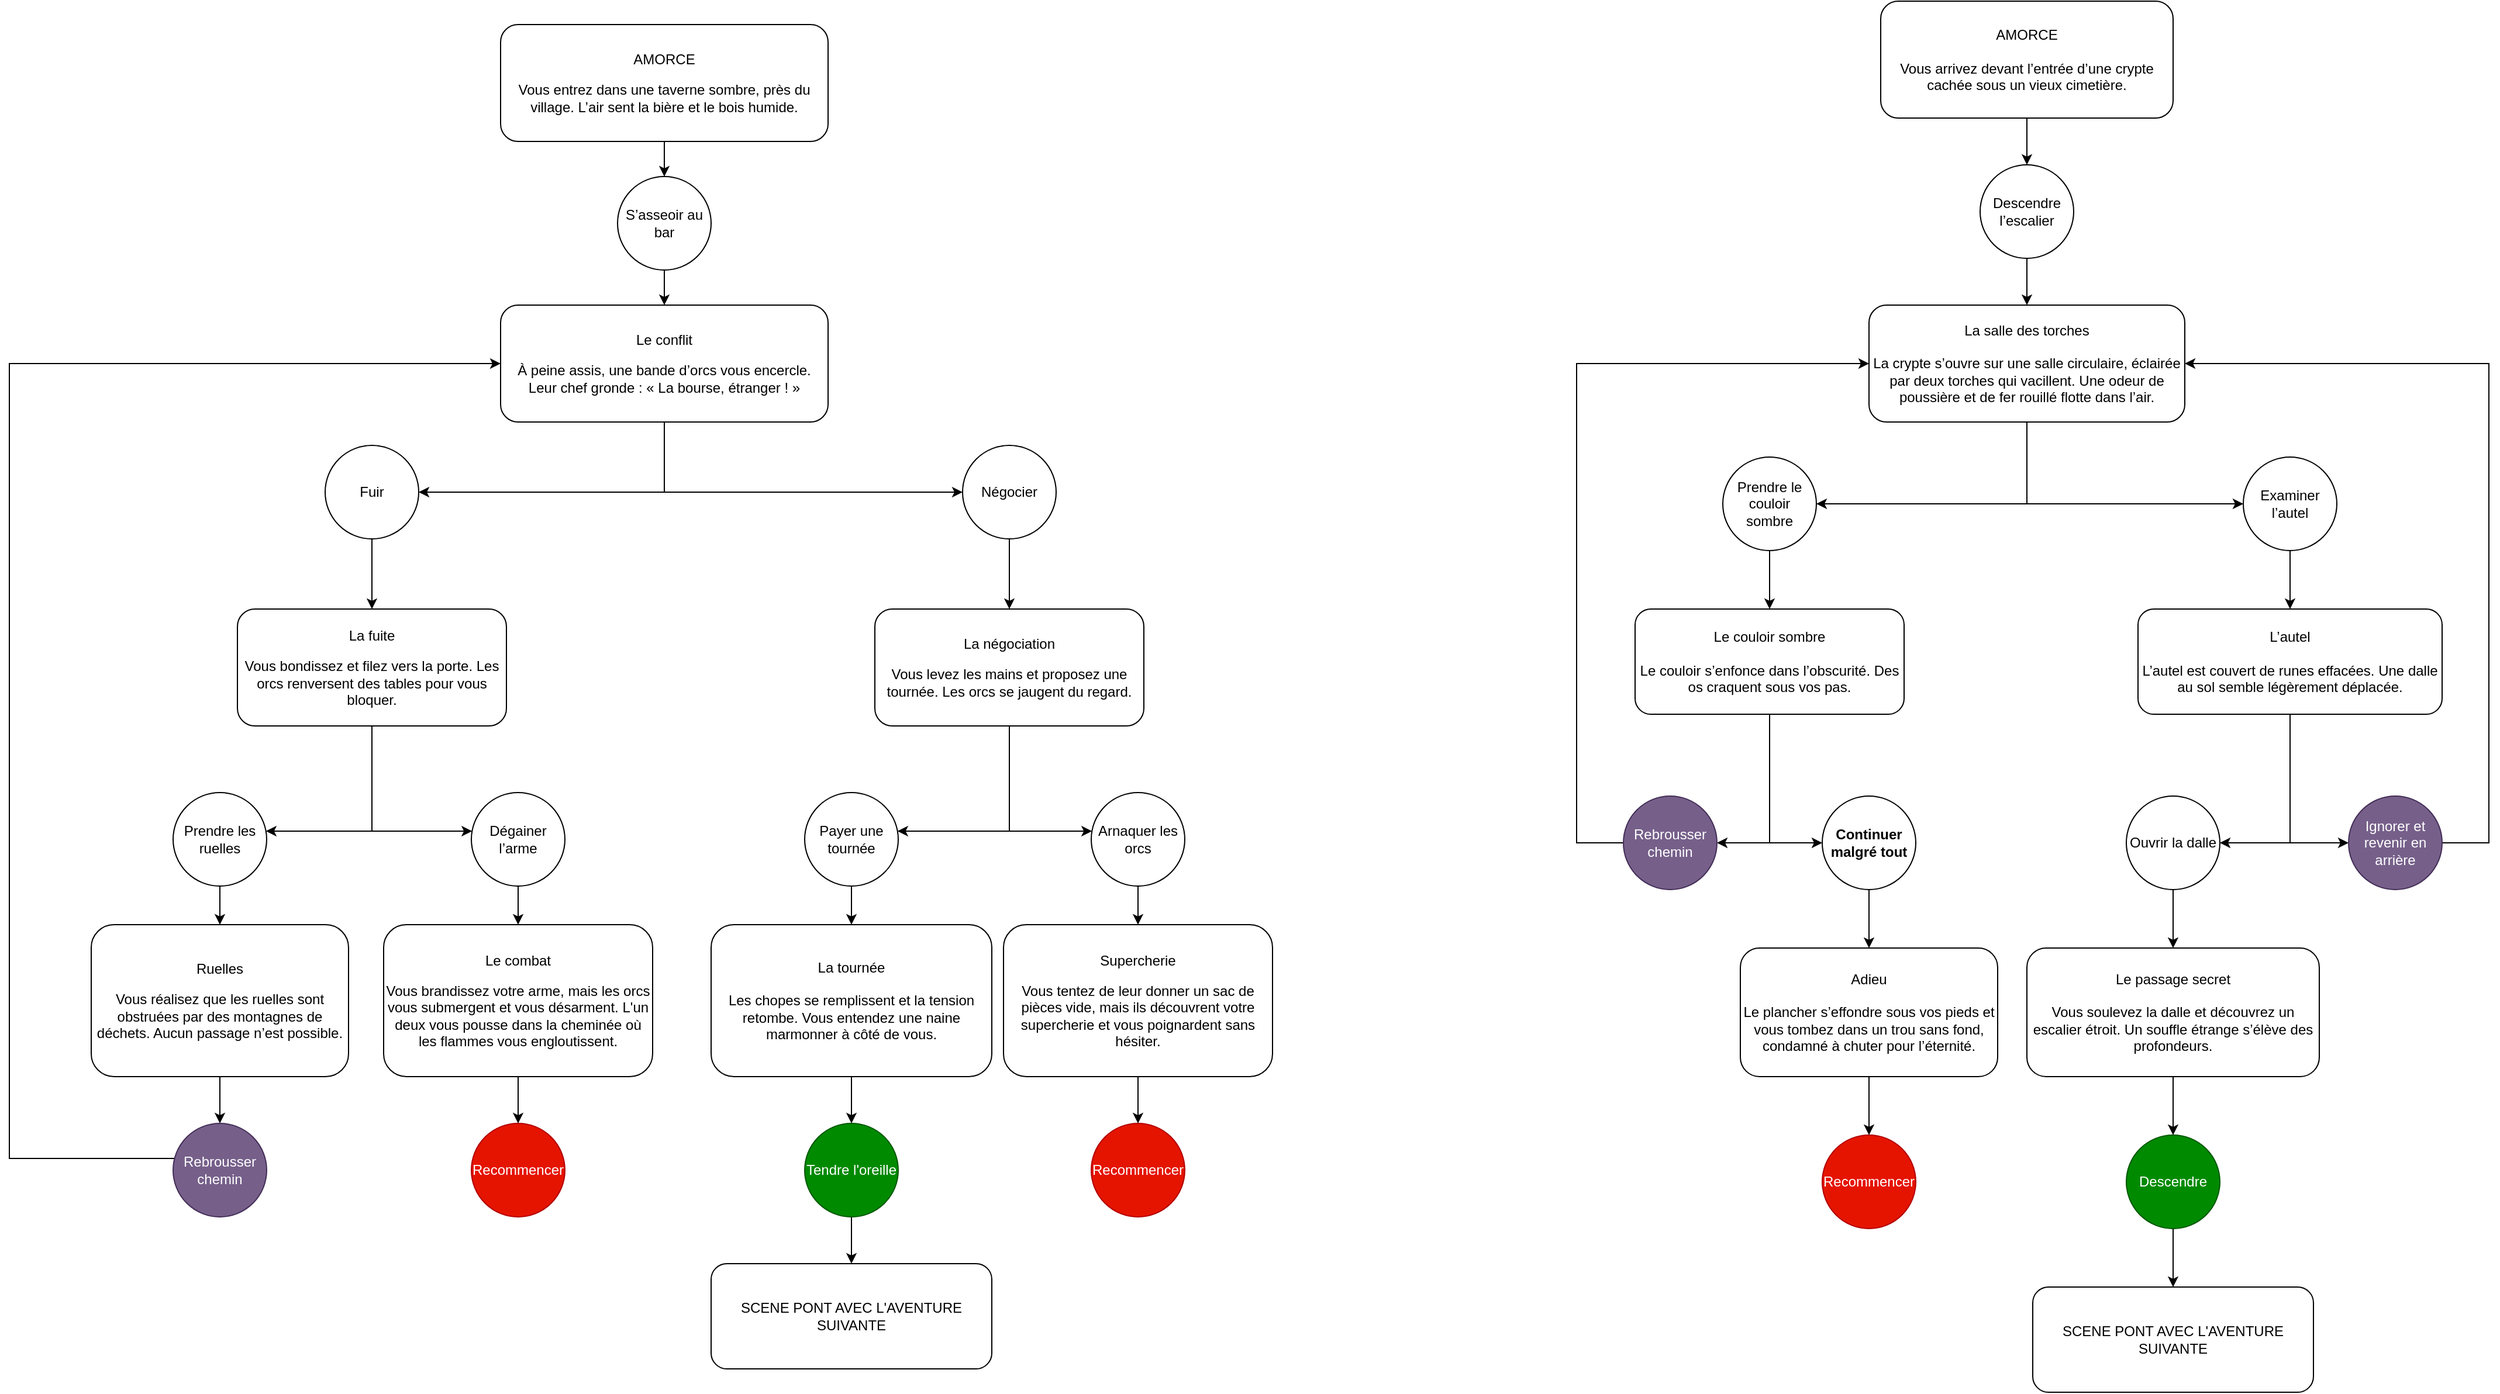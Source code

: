 <mxfile scale="1" border="50">
    <diagram id="93IKqOJNLAimZ4znNsm2" name="Page-1">
        <mxGraphModel dx="675" dy="521" grid="1" gridSize="10" guides="1" tooltips="1" connect="1" arrows="1" fold="1" page="1" pageScale="1" pageWidth="827" pageHeight="1169" background="#ffffff" math="0" shadow="0">
            <root>
                <mxCell id="0"/>
                <mxCell id="1" parent="0"/>
                <mxCell id="-WBcl4eppXQbbGwAUBCd-20" style="edgeStyle=orthogonalEdgeStyle;rounded=0;orthogonalLoop=1;jettySize=auto;html=1;" parent="1" source="-WBcl4eppXQbbGwAUBCd-1" target="-WBcl4eppXQbbGwAUBCd-19" edge="1">
                    <mxGeometry relative="1" as="geometry"/>
                </mxCell>
                <mxCell id="-WBcl4eppXQbbGwAUBCd-1" value="&lt;p class=&quot;p1&quot;&gt;&lt;span style=&quot;background-color: transparent; color: light-dark(rgb(0, 0, 0), rgb(255, 255, 255));&quot;&gt;AMORCE&lt;/span&gt;&lt;/p&gt;&lt;p class=&quot;p1&quot;&gt;Vous entrez dans une taverne sombre, près du village. L’air sent la bière et le bois humide.&lt;/p&gt;" style="rounded=1;whiteSpace=wrap;html=1;" parent="1" vertex="1">
                    <mxGeometry x="580" y="190" width="280" height="100" as="geometry"/>
                </mxCell>
                <mxCell id="-WBcl4eppXQbbGwAUBCd-17" style="edgeStyle=orthogonalEdgeStyle;rounded=0;orthogonalLoop=1;jettySize=auto;html=1;entryX=1;entryY=0.5;entryDx=0;entryDy=0;exitX=0.5;exitY=1;exitDx=0;exitDy=0;" parent="1" source="-WBcl4eppXQbbGwAUBCd-6" target="-WBcl4eppXQbbGwAUBCd-14" edge="1">
                    <mxGeometry relative="1" as="geometry"/>
                </mxCell>
                <mxCell id="-WBcl4eppXQbbGwAUBCd-18" style="edgeStyle=orthogonalEdgeStyle;rounded=0;orthogonalLoop=1;jettySize=auto;html=1;entryX=0;entryY=0.5;entryDx=0;entryDy=0;exitX=0.5;exitY=1;exitDx=0;exitDy=0;" parent="1" source="-WBcl4eppXQbbGwAUBCd-6" target="-WBcl4eppXQbbGwAUBCd-15" edge="1">
                    <mxGeometry relative="1" as="geometry"/>
                </mxCell>
                <mxCell id="-WBcl4eppXQbbGwAUBCd-6" value="&lt;p class=&quot;p1&quot;&gt;Le conflit&lt;/p&gt;&lt;p class=&quot;p1&quot;&gt;À peine assis, une bande d’orcs vous encercle. Leur chef gronde : « La bourse, étranger ! »&lt;/p&gt;" style="rounded=1;whiteSpace=wrap;html=1;" parent="1" vertex="1">
                    <mxGeometry x="580" y="430" width="280" height="100" as="geometry"/>
                </mxCell>
                <mxCell id="-WBcl4eppXQbbGwAUBCd-24" style="edgeStyle=orthogonalEdgeStyle;rounded=0;orthogonalLoop=1;jettySize=auto;html=1;" parent="1" source="-WBcl4eppXQbbGwAUBCd-14" target="-WBcl4eppXQbbGwAUBCd-22" edge="1">
                    <mxGeometry relative="1" as="geometry"/>
                </mxCell>
                <mxCell id="-WBcl4eppXQbbGwAUBCd-14" value="Fuir" style="ellipse;whiteSpace=wrap;html=1;aspect=fixed;" parent="1" vertex="1">
                    <mxGeometry x="430" y="550" width="80" height="80" as="geometry"/>
                </mxCell>
                <mxCell id="-WBcl4eppXQbbGwAUBCd-35" style="edgeStyle=orthogonalEdgeStyle;rounded=0;orthogonalLoop=1;jettySize=auto;html=1;" parent="1" source="-WBcl4eppXQbbGwAUBCd-15" target="-WBcl4eppXQbbGwAUBCd-34" edge="1">
                    <mxGeometry relative="1" as="geometry"/>
                </mxCell>
                <mxCell id="-WBcl4eppXQbbGwAUBCd-15" value="Négocier" style="ellipse;whiteSpace=wrap;html=1;aspect=fixed;" parent="1" vertex="1">
                    <mxGeometry x="975" y="550" width="80" height="80" as="geometry"/>
                </mxCell>
                <mxCell id="-WBcl4eppXQbbGwAUBCd-21" style="edgeStyle=orthogonalEdgeStyle;rounded=0;orthogonalLoop=1;jettySize=auto;html=1;" parent="1" source="-WBcl4eppXQbbGwAUBCd-19" target="-WBcl4eppXQbbGwAUBCd-6" edge="1">
                    <mxGeometry relative="1" as="geometry"/>
                </mxCell>
                <mxCell id="-WBcl4eppXQbbGwAUBCd-19" value="S’asseoir au bar" style="ellipse;whiteSpace=wrap;html=1;aspect=fixed;" parent="1" vertex="1">
                    <mxGeometry x="680" y="320" width="80" height="80" as="geometry"/>
                </mxCell>
                <mxCell id="-WBcl4eppXQbbGwAUBCd-32" style="edgeStyle=orthogonalEdgeStyle;rounded=0;orthogonalLoop=1;jettySize=auto;html=1;" parent="1" source="-WBcl4eppXQbbGwAUBCd-22" target="-WBcl4eppXQbbGwAUBCd-25" edge="1">
                    <mxGeometry relative="1" as="geometry">
                        <Array as="points">
                            <mxPoint x="470" y="880"/>
                        </Array>
                    </mxGeometry>
                </mxCell>
                <mxCell id="-WBcl4eppXQbbGwAUBCd-33" style="edgeStyle=orthogonalEdgeStyle;rounded=0;orthogonalLoop=1;jettySize=auto;html=1;exitX=0.5;exitY=1;exitDx=0;exitDy=0;" parent="1" source="-WBcl4eppXQbbGwAUBCd-22" target="-WBcl4eppXQbbGwAUBCd-26" edge="1">
                    <mxGeometry relative="1" as="geometry">
                        <Array as="points">
                            <mxPoint x="470" y="880"/>
                        </Array>
                    </mxGeometry>
                </mxCell>
                <mxCell id="-WBcl4eppXQbbGwAUBCd-22" value="&lt;p class=&quot;p1&quot;&gt;La fuite&lt;/p&gt;&lt;p class=&quot;p1&quot;&gt;Vous bondissez et filez vers la porte. Les orcs renversent des tables pour vous bloquer.&lt;/p&gt;" style="rounded=1;whiteSpace=wrap;html=1;" parent="1" vertex="1">
                    <mxGeometry x="355" y="690" width="230" height="100" as="geometry"/>
                </mxCell>
                <mxCell id="-WBcl4eppXQbbGwAUBCd-45" style="edgeStyle=orthogonalEdgeStyle;rounded=0;orthogonalLoop=1;jettySize=auto;html=1;" parent="1" source="-WBcl4eppXQbbGwAUBCd-25" target="-WBcl4eppXQbbGwAUBCd-40" edge="1">
                    <mxGeometry relative="1" as="geometry"/>
                </mxCell>
                <mxCell id="-WBcl4eppXQbbGwAUBCd-25" value="Prendre les ruelles" style="ellipse;whiteSpace=wrap;html=1;aspect=fixed;" parent="1" vertex="1">
                    <mxGeometry x="300" y="847" width="80" height="80" as="geometry"/>
                </mxCell>
                <mxCell id="-WBcl4eppXQbbGwAUBCd-53" style="edgeStyle=orthogonalEdgeStyle;rounded=0;orthogonalLoop=1;jettySize=auto;html=1;" parent="1" source="-WBcl4eppXQbbGwAUBCd-26" target="-WBcl4eppXQbbGwAUBCd-52" edge="1">
                    <mxGeometry relative="1" as="geometry"/>
                </mxCell>
                <mxCell id="-WBcl4eppXQbbGwAUBCd-26" value="Dégainer l’arme" style="ellipse;whiteSpace=wrap;html=1;aspect=fixed;" parent="1" vertex="1">
                    <mxGeometry x="555" y="847" width="80" height="80" as="geometry"/>
                </mxCell>
                <mxCell id="-WBcl4eppXQbbGwAUBCd-38" style="edgeStyle=orthogonalEdgeStyle;rounded=0;orthogonalLoop=1;jettySize=auto;html=1;" parent="1" source="-WBcl4eppXQbbGwAUBCd-34" target="-WBcl4eppXQbbGwAUBCd-36" edge="1">
                    <mxGeometry relative="1" as="geometry">
                        <mxPoint x="850" y="810" as="sourcePoint"/>
                        <Array as="points">
                            <mxPoint x="1015" y="880"/>
                        </Array>
                    </mxGeometry>
                </mxCell>
                <mxCell id="-WBcl4eppXQbbGwAUBCd-39" style="edgeStyle=orthogonalEdgeStyle;rounded=0;orthogonalLoop=1;jettySize=auto;html=1;" parent="1" source="-WBcl4eppXQbbGwAUBCd-34" target="-WBcl4eppXQbbGwAUBCd-37" edge="1">
                    <mxGeometry relative="1" as="geometry">
                        <mxPoint x="1060" y="830" as="sourcePoint"/>
                        <Array as="points">
                            <mxPoint x="1015" y="880"/>
                        </Array>
                    </mxGeometry>
                </mxCell>
                <mxCell id="-WBcl4eppXQbbGwAUBCd-34" value="&lt;p class=&quot;p1&quot;&gt;La négociation&lt;/p&gt;&lt;p class=&quot;p1&quot;&gt;Vous levez les mains et proposez une tournée. Les orcs se jaugent du regard.&lt;/p&gt;" style="rounded=1;whiteSpace=wrap;html=1;" parent="1" vertex="1">
                    <mxGeometry x="900" y="690" width="230" height="100" as="geometry"/>
                </mxCell>
                <mxCell id="-WBcl4eppXQbbGwAUBCd-49" style="edgeStyle=orthogonalEdgeStyle;rounded=0;orthogonalLoop=1;jettySize=auto;html=1;" parent="1" source="-WBcl4eppXQbbGwAUBCd-36" target="-WBcl4eppXQbbGwAUBCd-48" edge="1">
                    <mxGeometry relative="1" as="geometry"/>
                </mxCell>
                <mxCell id="-WBcl4eppXQbbGwAUBCd-36" value="Payer une tournée" style="ellipse;whiteSpace=wrap;html=1;aspect=fixed;" parent="1" vertex="1">
                    <mxGeometry x="840" y="847" width="80" height="80" as="geometry"/>
                </mxCell>
                <mxCell id="-WBcl4eppXQbbGwAUBCd-51" style="edgeStyle=orthogonalEdgeStyle;rounded=0;orthogonalLoop=1;jettySize=auto;html=1;" parent="1" source="-WBcl4eppXQbbGwAUBCd-37" target="-WBcl4eppXQbbGwAUBCd-50" edge="1">
                    <mxGeometry relative="1" as="geometry"/>
                </mxCell>
                <mxCell id="-WBcl4eppXQbbGwAUBCd-37" value="Arnaquer les orcs" style="ellipse;whiteSpace=wrap;html=1;aspect=fixed;" parent="1" vertex="1">
                    <mxGeometry x="1085" y="847" width="80" height="80" as="geometry"/>
                </mxCell>
                <mxCell id="-WBcl4eppXQbbGwAUBCd-46" style="edgeStyle=orthogonalEdgeStyle;rounded=0;orthogonalLoop=1;jettySize=auto;html=1;" parent="1" source="-WBcl4eppXQbbGwAUBCd-40" target="-WBcl4eppXQbbGwAUBCd-41" edge="1">
                    <mxGeometry relative="1" as="geometry"/>
                </mxCell>
                <mxCell id="-WBcl4eppXQbbGwAUBCd-40" value="&lt;p class=&quot;p1&quot;&gt;Ruelles&lt;br&gt;&lt;/p&gt;&lt;p class=&quot;p1&quot;&gt;Vous réalisez que les ruelles sont obstruées par des montagnes de déchets. Aucun passage n’est possible.&lt;/p&gt;" style="rounded=1;whiteSpace=wrap;html=1;" parent="1" vertex="1">
                    <mxGeometry x="230" y="960" width="220" height="130" as="geometry"/>
                </mxCell>
                <mxCell id="-WBcl4eppXQbbGwAUBCd-47" style="edgeStyle=orthogonalEdgeStyle;rounded=0;orthogonalLoop=1;jettySize=auto;html=1;" parent="1" source="-WBcl4eppXQbbGwAUBCd-41" target="-WBcl4eppXQbbGwAUBCd-6" edge="1">
                    <mxGeometry relative="1" as="geometry">
                        <Array as="points">
                            <mxPoint x="160" y="1160"/>
                            <mxPoint x="160" y="480"/>
                        </Array>
                    </mxGeometry>
                </mxCell>
                <mxCell id="-WBcl4eppXQbbGwAUBCd-41" value="Rebrousser chemin" style="ellipse;whiteSpace=wrap;html=1;aspect=fixed;fillColor=#76608a;fontColor=#ffffff;strokeColor=#432D57;" parent="1" vertex="1">
                    <mxGeometry x="300" y="1130" width="80" height="80" as="geometry"/>
                </mxCell>
                <mxCell id="-WBcl4eppXQbbGwAUBCd-57" style="edgeStyle=orthogonalEdgeStyle;rounded=0;orthogonalLoop=1;jettySize=auto;html=1;" parent="1" source="-WBcl4eppXQbbGwAUBCd-48" target="-WBcl4eppXQbbGwAUBCd-56" edge="1">
                    <mxGeometry relative="1" as="geometry"/>
                </mxCell>
                <mxCell id="-WBcl4eppXQbbGwAUBCd-48" value="La tournée&lt;div&gt;&lt;br&gt;&lt;div&gt;Les chopes se remplissent et la tension retombe. Vous entendez une naine marmonner à côté de vous.&lt;/div&gt;&lt;/div&gt;" style="rounded=1;whiteSpace=wrap;html=1;" parent="1" vertex="1">
                    <mxGeometry x="760" y="960" width="240" height="130" as="geometry"/>
                </mxCell>
                <mxCell id="jgzv0vW1M-o7QsH-jK9U-4" style="edgeStyle=orthogonalEdgeStyle;rounded=0;orthogonalLoop=1;jettySize=auto;html=1;" parent="1" source="-WBcl4eppXQbbGwAUBCd-50" target="jgzv0vW1M-o7QsH-jK9U-3" edge="1">
                    <mxGeometry relative="1" as="geometry"/>
                </mxCell>
                <mxCell id="-WBcl4eppXQbbGwAUBCd-50" value="&lt;p class=&quot;p1&quot;&gt;Supercherie&lt;/p&gt;&lt;p class=&quot;p1&quot;&gt;Vous tentez de leur donner un sac de pièces vide, mais ils&amp;nbsp;&lt;span style=&quot;background-color: transparent; color: light-dark(rgb(0, 0, 0), rgb(255, 255, 255));&quot;&gt;découvrent votre supercherie et vous poignardent sans hésiter.&lt;/span&gt;&lt;/p&gt;" style="rounded=1;whiteSpace=wrap;html=1;" parent="1" vertex="1">
                    <mxGeometry x="1010" y="960" width="230" height="130" as="geometry"/>
                </mxCell>
                <mxCell id="jgzv0vW1M-o7QsH-jK9U-2" style="edgeStyle=orthogonalEdgeStyle;rounded=0;orthogonalLoop=1;jettySize=auto;html=1;" parent="1" source="-WBcl4eppXQbbGwAUBCd-52" target="jgzv0vW1M-o7QsH-jK9U-1" edge="1">
                    <mxGeometry relative="1" as="geometry"/>
                </mxCell>
                <mxCell id="-WBcl4eppXQbbGwAUBCd-52" value="&lt;p class=&quot;p1&quot;&gt;Le combat&lt;/p&gt;&lt;p class=&quot;p1&quot;&gt;Vous brandissez votre arme, mais les orcs vous submergent et vous désarment. L&#39;un deux vous pousse dans la cheminée où les flammes vous engloutissent.&lt;/p&gt;" style="rounded=1;whiteSpace=wrap;html=1;" parent="1" vertex="1">
                    <mxGeometry x="480" y="960" width="230" height="130" as="geometry"/>
                </mxCell>
                <mxCell id="-WBcl4eppXQbbGwAUBCd-59" style="edgeStyle=orthogonalEdgeStyle;rounded=0;orthogonalLoop=1;jettySize=auto;html=1;" parent="1" source="-WBcl4eppXQbbGwAUBCd-56" target="-WBcl4eppXQbbGwAUBCd-58" edge="1">
                    <mxGeometry relative="1" as="geometry"/>
                </mxCell>
                <mxCell id="-WBcl4eppXQbbGwAUBCd-56" value="Tendre l&#39;oreille" style="ellipse;whiteSpace=wrap;html=1;aspect=fixed;fillColor=#008a00;fontColor=#ffffff;strokeColor=#005700;" parent="1" vertex="1">
                    <mxGeometry x="840" y="1130" width="80" height="80" as="geometry"/>
                </mxCell>
                <mxCell id="-WBcl4eppXQbbGwAUBCd-58" value="SCENE PONT AVEC L&#39;AVENTURE SUIVANTE" style="rounded=1;whiteSpace=wrap;html=1;" parent="1" vertex="1">
                    <mxGeometry x="760" y="1250" width="240" height="90" as="geometry"/>
                </mxCell>
                <mxCell id="jgzv0vW1M-o7QsH-jK9U-1" value="Recommencer" style="ellipse;whiteSpace=wrap;html=1;aspect=fixed;fillColor=#e51400;fontColor=#ffffff;strokeColor=#B20000;" parent="1" vertex="1">
                    <mxGeometry x="555" y="1130" width="80" height="80" as="geometry"/>
                </mxCell>
                <mxCell id="jgzv0vW1M-o7QsH-jK9U-3" value="Recommencer" style="ellipse;whiteSpace=wrap;html=1;aspect=fixed;fillColor=#e51400;fontColor=#ffffff;strokeColor=#B20000;" parent="1" vertex="1">
                    <mxGeometry x="1085" y="1130" width="80" height="80" as="geometry"/>
                </mxCell>
                <mxCell id="jgzv0vW1M-o7QsH-jK9U-10" style="edgeStyle=orthogonalEdgeStyle;rounded=0;orthogonalLoop=1;jettySize=auto;html=1;" parent="1" source="jgzv0vW1M-o7QsH-jK9U-7" target="jgzv0vW1M-o7QsH-jK9U-9" edge="1">
                    <mxGeometry relative="1" as="geometry"/>
                </mxCell>
                <mxCell id="jgzv0vW1M-o7QsH-jK9U-7" value="&lt;div&gt;AMORCE&lt;/div&gt;&lt;div&gt;&lt;br&gt;&lt;/div&gt;Vous arrivez devant l’entrée d’une crypte cachée sous un vieux cimetière." style="rounded=1;whiteSpace=wrap;html=1;" parent="1" vertex="1">
                    <mxGeometry x="1760" y="170" width="250" height="100" as="geometry"/>
                </mxCell>
                <mxCell id="jgzv0vW1M-o7QsH-jK9U-19" style="edgeStyle=orthogonalEdgeStyle;rounded=0;orthogonalLoop=1;jettySize=auto;html=1;exitX=0.5;exitY=1;exitDx=0;exitDy=0;" parent="1" source="jgzv0vW1M-o7QsH-jK9U-8" target="jgzv0vW1M-o7QsH-jK9U-12" edge="1">
                    <mxGeometry relative="1" as="geometry">
                        <Array as="points">
                            <mxPoint x="1885" y="600"/>
                        </Array>
                    </mxGeometry>
                </mxCell>
                <mxCell id="jgzv0vW1M-o7QsH-jK9U-20" style="edgeStyle=orthogonalEdgeStyle;rounded=0;orthogonalLoop=1;jettySize=auto;html=1;" parent="1" source="jgzv0vW1M-o7QsH-jK9U-8" target="jgzv0vW1M-o7QsH-jK9U-13" edge="1">
                    <mxGeometry relative="1" as="geometry">
                        <Array as="points">
                            <mxPoint x="1885" y="600"/>
                        </Array>
                    </mxGeometry>
                </mxCell>
                <mxCell id="jgzv0vW1M-o7QsH-jK9U-8" value="&lt;div&gt;La salle des torches&lt;/div&gt;&lt;div&gt;&lt;br&gt;&lt;/div&gt;&lt;div&gt;La crypte s’ouvre sur une salle circulaire, éclairée par deux torches qui vacillent. Une odeur de poussière et de fer rouillé flotte dans l’air.&lt;/div&gt;" style="rounded=1;whiteSpace=wrap;html=1;" parent="1" vertex="1">
                    <mxGeometry x="1750" y="430" width="270" height="100" as="geometry"/>
                </mxCell>
                <mxCell id="jgzv0vW1M-o7QsH-jK9U-11" style="edgeStyle=orthogonalEdgeStyle;rounded=0;orthogonalLoop=1;jettySize=auto;html=1;" parent="1" source="jgzv0vW1M-o7QsH-jK9U-9" target="jgzv0vW1M-o7QsH-jK9U-8" edge="1">
                    <mxGeometry relative="1" as="geometry"/>
                </mxCell>
                <mxCell id="jgzv0vW1M-o7QsH-jK9U-9" value="Descendre l’escalier" style="ellipse;whiteSpace=wrap;html=1;aspect=fixed;" parent="1" vertex="1">
                    <mxGeometry x="1845" y="310" width="80" height="80" as="geometry"/>
                </mxCell>
                <mxCell id="jgzv0vW1M-o7QsH-jK9U-21" style="edgeStyle=orthogonalEdgeStyle;rounded=0;orthogonalLoop=1;jettySize=auto;html=1;" parent="1" source="jgzv0vW1M-o7QsH-jK9U-12" target="jgzv0vW1M-o7QsH-jK9U-14" edge="1">
                    <mxGeometry relative="1" as="geometry"/>
                </mxCell>
                <mxCell id="jgzv0vW1M-o7QsH-jK9U-12" value="Prendre le couloir sombre" style="ellipse;whiteSpace=wrap;html=1;aspect=fixed;" parent="1" vertex="1">
                    <mxGeometry x="1625" y="560" width="80" height="80" as="geometry"/>
                </mxCell>
                <mxCell id="jgzv0vW1M-o7QsH-jK9U-28" style="edgeStyle=orthogonalEdgeStyle;rounded=0;orthogonalLoop=1;jettySize=auto;html=1;" parent="1" source="jgzv0vW1M-o7QsH-jK9U-13" target="jgzv0vW1M-o7QsH-jK9U-27" edge="1">
                    <mxGeometry relative="1" as="geometry"/>
                </mxCell>
                <mxCell id="jgzv0vW1M-o7QsH-jK9U-13" value="Examiner l’autel" style="ellipse;whiteSpace=wrap;html=1;aspect=fixed;" parent="1" vertex="1">
                    <mxGeometry x="2070" y="560" width="80" height="80" as="geometry"/>
                </mxCell>
                <mxCell id="jgzv0vW1M-o7QsH-jK9U-17" style="edgeStyle=orthogonalEdgeStyle;rounded=0;orthogonalLoop=1;jettySize=auto;html=1;" parent="1" source="jgzv0vW1M-o7QsH-jK9U-14" target="jgzv0vW1M-o7QsH-jK9U-16" edge="1">
                    <mxGeometry relative="1" as="geometry">
                        <Array as="points">
                            <mxPoint x="1665" y="890"/>
                        </Array>
                    </mxGeometry>
                </mxCell>
                <mxCell id="jgzv0vW1M-o7QsH-jK9U-18" style="edgeStyle=orthogonalEdgeStyle;rounded=0;orthogonalLoop=1;jettySize=auto;html=1;" parent="1" source="jgzv0vW1M-o7QsH-jK9U-14" target="jgzv0vW1M-o7QsH-jK9U-15" edge="1">
                    <mxGeometry relative="1" as="geometry">
                        <Array as="points">
                            <mxPoint x="1665" y="890"/>
                        </Array>
                    </mxGeometry>
                </mxCell>
                <mxCell id="jgzv0vW1M-o7QsH-jK9U-14" value="&lt;div&gt;Le couloir sombre&lt;/div&gt;&lt;div&gt;&lt;br&gt;&lt;/div&gt;&lt;div&gt;Le couloir s’enfonce dans l’obscurité. Des os craquent sous vos pas.&lt;/div&gt;" style="rounded=1;whiteSpace=wrap;html=1;" parent="1" vertex="1">
                    <mxGeometry x="1550" y="690" width="230" height="90" as="geometry"/>
                </mxCell>
                <mxCell id="jgzv0vW1M-o7QsH-jK9U-24" style="edgeStyle=orthogonalEdgeStyle;rounded=0;orthogonalLoop=1;jettySize=auto;html=1;" parent="1" source="jgzv0vW1M-o7QsH-jK9U-15" target="jgzv0vW1M-o7QsH-jK9U-23" edge="1">
                    <mxGeometry relative="1" as="geometry"/>
                </mxCell>
                <mxCell id="jgzv0vW1M-o7QsH-jK9U-15" value="&lt;p class=&quot;p1&quot;&gt;&lt;b&gt;Continuer malgré tout&lt;/b&gt;&lt;/p&gt;" style="ellipse;whiteSpace=wrap;html=1;aspect=fixed;" parent="1" vertex="1">
                    <mxGeometry x="1710" y="850" width="80" height="80" as="geometry"/>
                </mxCell>
                <mxCell id="jgzv0vW1M-o7QsH-jK9U-22" style="edgeStyle=orthogonalEdgeStyle;rounded=0;orthogonalLoop=1;jettySize=auto;html=1;exitX=0;exitY=0.5;exitDx=0;exitDy=0;" parent="1" source="jgzv0vW1M-o7QsH-jK9U-16" target="jgzv0vW1M-o7QsH-jK9U-8" edge="1">
                    <mxGeometry relative="1" as="geometry">
                        <Array as="points">
                            <mxPoint x="1500" y="890"/>
                            <mxPoint x="1500" y="480"/>
                        </Array>
                    </mxGeometry>
                </mxCell>
                <mxCell id="jgzv0vW1M-o7QsH-jK9U-16" value="Rebrousser chemin" style="ellipse;whiteSpace=wrap;html=1;aspect=fixed;fillColor=#76608a;fontColor=#ffffff;strokeColor=#432D57;" parent="1" vertex="1">
                    <mxGeometry x="1540" y="850" width="80" height="80" as="geometry"/>
                </mxCell>
                <mxCell id="jgzv0vW1M-o7QsH-jK9U-26" style="edgeStyle=orthogonalEdgeStyle;rounded=0;orthogonalLoop=1;jettySize=auto;html=1;" parent="1" source="jgzv0vW1M-o7QsH-jK9U-23" target="jgzv0vW1M-o7QsH-jK9U-25" edge="1">
                    <mxGeometry relative="1" as="geometry"/>
                </mxCell>
                <mxCell id="jgzv0vW1M-o7QsH-jK9U-23" value="Adieu&lt;br&gt;&lt;br&gt;Le plancher s’effondre sous vos pieds et vous tombez dans un trou sans fond, condamné à chuter pour l’éternité." style="rounded=1;whiteSpace=wrap;html=1;" parent="1" vertex="1">
                    <mxGeometry x="1640" y="980" width="220" height="110" as="geometry"/>
                </mxCell>
                <mxCell id="jgzv0vW1M-o7QsH-jK9U-25" value="Recommencer" style="ellipse;whiteSpace=wrap;html=1;aspect=fixed;fillColor=#e51400;fontColor=#ffffff;strokeColor=#B20000;" parent="1" vertex="1">
                    <mxGeometry x="1710" y="1140" width="80" height="80" as="geometry"/>
                </mxCell>
                <mxCell id="jgzv0vW1M-o7QsH-jK9U-33" style="edgeStyle=orthogonalEdgeStyle;rounded=0;orthogonalLoop=1;jettySize=auto;html=1;" parent="1" source="jgzv0vW1M-o7QsH-jK9U-27" target="jgzv0vW1M-o7QsH-jK9U-29" edge="1">
                    <mxGeometry relative="1" as="geometry">
                        <Array as="points">
                            <mxPoint x="2110" y="890"/>
                        </Array>
                    </mxGeometry>
                </mxCell>
                <mxCell id="jgzv0vW1M-o7QsH-jK9U-34" style="edgeStyle=orthogonalEdgeStyle;rounded=0;orthogonalLoop=1;jettySize=auto;html=1;" parent="1" source="jgzv0vW1M-o7QsH-jK9U-27" target="jgzv0vW1M-o7QsH-jK9U-30" edge="1">
                    <mxGeometry relative="1" as="geometry">
                        <Array as="points">
                            <mxPoint x="2110" y="890"/>
                        </Array>
                    </mxGeometry>
                </mxCell>
                <mxCell id="jgzv0vW1M-o7QsH-jK9U-27" value="&lt;div&gt;L’autel&lt;/div&gt;&lt;div&gt;&lt;br&gt;&lt;/div&gt;&lt;div&gt;L’autel est couvert de runes effacées. Une dalle au sol semble légèrement déplacée.&lt;/div&gt;" style="rounded=1;whiteSpace=wrap;html=1;" parent="1" vertex="1">
                    <mxGeometry x="1980" y="690" width="260" height="90" as="geometry"/>
                </mxCell>
                <mxCell id="jgzv0vW1M-o7QsH-jK9U-35" style="edgeStyle=orthogonalEdgeStyle;rounded=0;orthogonalLoop=1;jettySize=auto;html=1;" parent="1" source="jgzv0vW1M-o7QsH-jK9U-29" target="jgzv0vW1M-o7QsH-jK9U-32" edge="1">
                    <mxGeometry relative="1" as="geometry"/>
                </mxCell>
                <mxCell id="jgzv0vW1M-o7QsH-jK9U-29" value="Ouvrir la dalle" style="ellipse;whiteSpace=wrap;html=1;aspect=fixed;" parent="1" vertex="1">
                    <mxGeometry x="1970" y="850" width="80" height="80" as="geometry"/>
                </mxCell>
                <mxCell id="jgzv0vW1M-o7QsH-jK9U-31" style="edgeStyle=orthogonalEdgeStyle;rounded=0;orthogonalLoop=1;jettySize=auto;html=1;exitX=1;exitY=0.5;exitDx=0;exitDy=0;" parent="1" source="jgzv0vW1M-o7QsH-jK9U-30" target="jgzv0vW1M-o7QsH-jK9U-8" edge="1">
                    <mxGeometry relative="1" as="geometry">
                        <Array as="points">
                            <mxPoint x="2280" y="890"/>
                            <mxPoint x="2280" y="480"/>
                        </Array>
                    </mxGeometry>
                </mxCell>
                <mxCell id="jgzv0vW1M-o7QsH-jK9U-30" value="Ignorer et revenir en arrière" style="ellipse;whiteSpace=wrap;html=1;aspect=fixed;fillColor=#76608a;fontColor=#ffffff;strokeColor=#432D57;" parent="1" vertex="1">
                    <mxGeometry x="2160" y="850" width="80" height="80" as="geometry"/>
                </mxCell>
                <mxCell id="jgzv0vW1M-o7QsH-jK9U-38" style="edgeStyle=orthogonalEdgeStyle;rounded=0;orthogonalLoop=1;jettySize=auto;html=1;" parent="1" source="jgzv0vW1M-o7QsH-jK9U-32" target="jgzv0vW1M-o7QsH-jK9U-36" edge="1">
                    <mxGeometry relative="1" as="geometry"/>
                </mxCell>
                <mxCell id="jgzv0vW1M-o7QsH-jK9U-32" value="&lt;div&gt;Le passage secret&lt;/div&gt;&lt;div&gt;&lt;br&gt;&lt;/div&gt;&lt;div&gt;Vous soulevez la dalle et découvrez un escalier étroit. Un souffle étrange s’élève des profondeurs.&lt;/div&gt;" style="rounded=1;whiteSpace=wrap;html=1;" parent="1" vertex="1">
                    <mxGeometry x="1885" y="980" width="250" height="110" as="geometry"/>
                </mxCell>
                <mxCell id="jgzv0vW1M-o7QsH-jK9U-39" style="edgeStyle=orthogonalEdgeStyle;rounded=0;orthogonalLoop=1;jettySize=auto;html=1;" parent="1" source="jgzv0vW1M-o7QsH-jK9U-36" target="jgzv0vW1M-o7QsH-jK9U-37" edge="1">
                    <mxGeometry relative="1" as="geometry"/>
                </mxCell>
                <mxCell id="jgzv0vW1M-o7QsH-jK9U-36" value="Descendre" style="ellipse;whiteSpace=wrap;html=1;aspect=fixed;fillColor=#008a00;fontColor=#ffffff;strokeColor=#005700;" parent="1" vertex="1">
                    <mxGeometry x="1970" y="1140" width="80" height="80" as="geometry"/>
                </mxCell>
                <mxCell id="jgzv0vW1M-o7QsH-jK9U-37" value="SCENE PONT AVEC L&#39;AVENTURE SUIVANTE" style="rounded=1;whiteSpace=wrap;html=1;" parent="1" vertex="1">
                    <mxGeometry x="1890" y="1270" width="240" height="90" as="geometry"/>
                </mxCell>
            </root>
        </mxGraphModel>
    </diagram>
</mxfile>